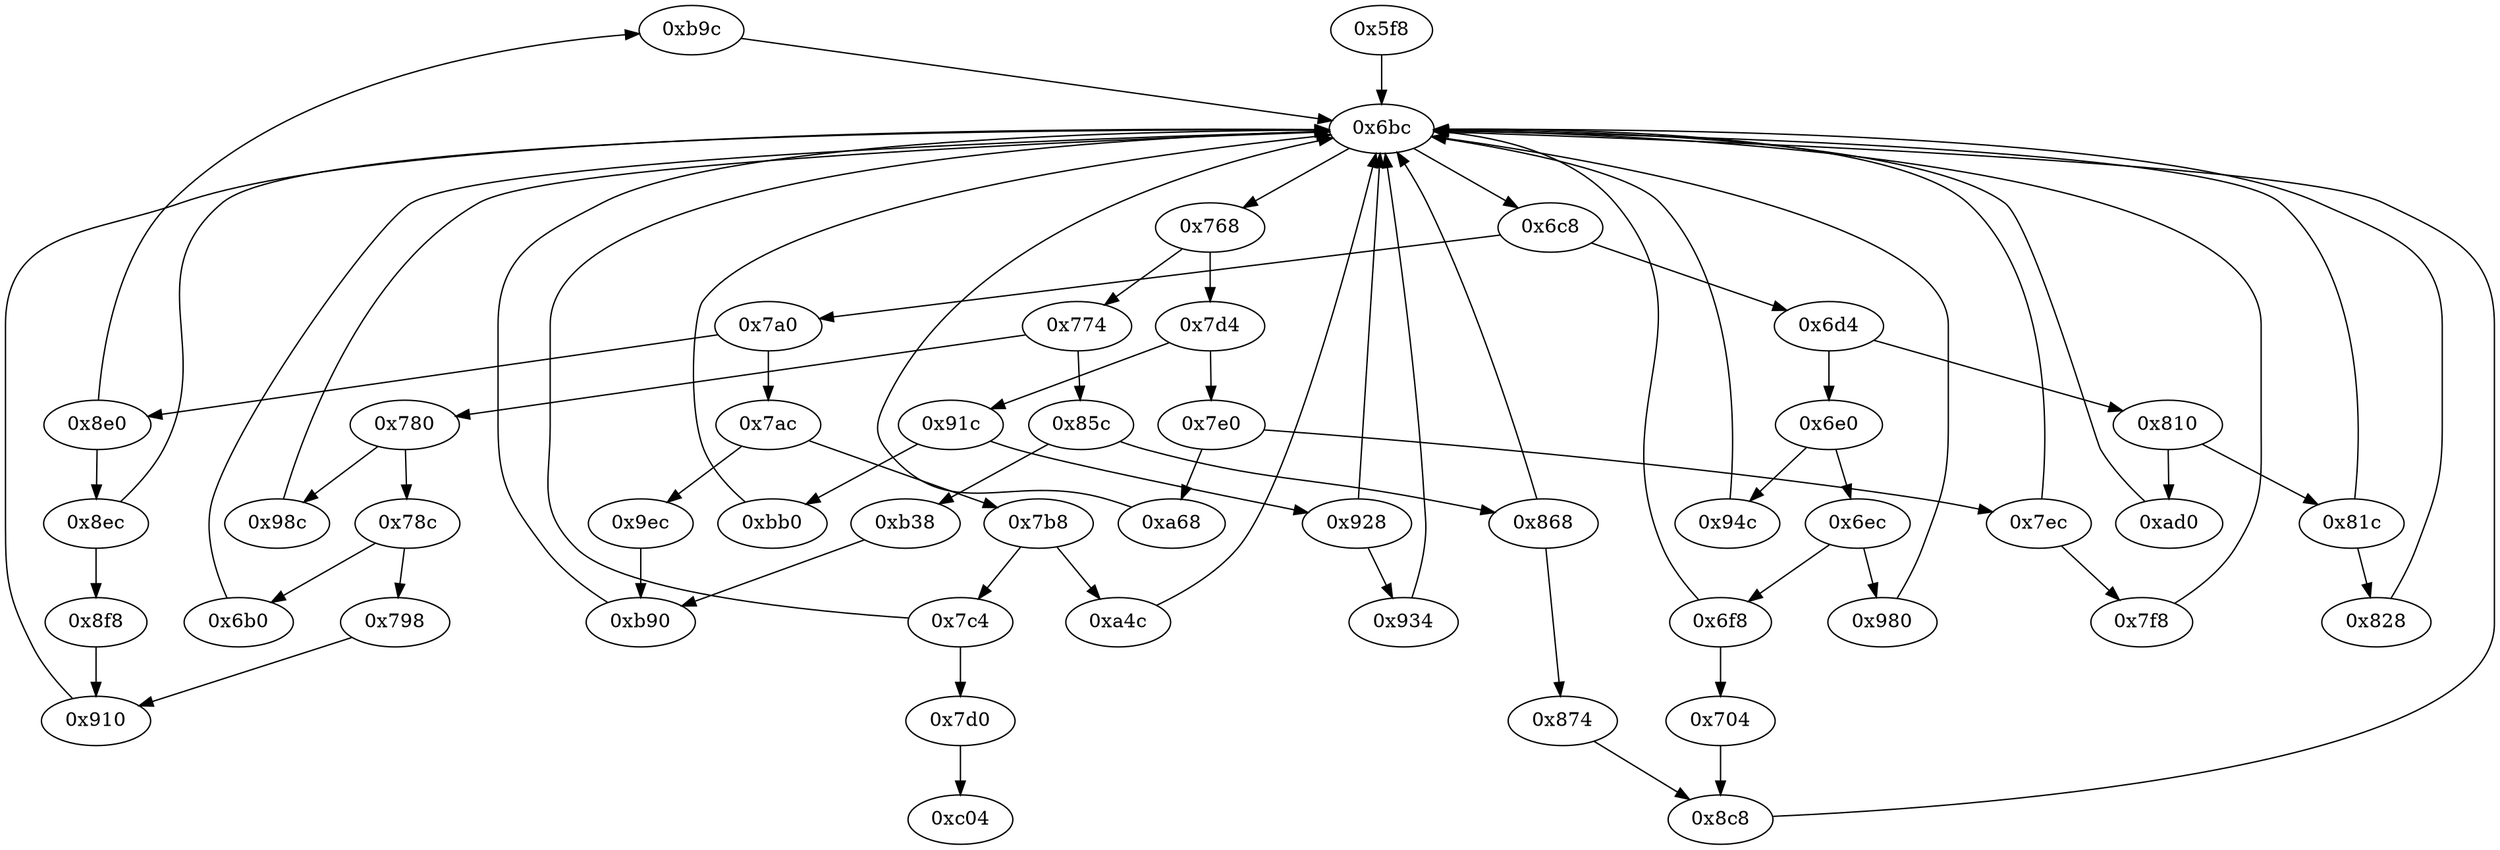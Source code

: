 strict digraph "" {
	"0xb9c"	 [opcode="[u'ldr', u'ldr', u'bl', u'mov', u'b']"];
	"0x6bc"	 [opcode="[u'ldr', u'cmp', u'b']"];
	"0xb9c" -> "0x6bc";
	"0x980"	 [opcode="[u'ldr', u'mov', u'b']"];
	"0x980" -> "0x6bc";
	"0x8ec"	 [opcode="[u'ldr', u'cmp', u'b']"];
	"0x8f8"	 [opcode="[u'ldr', u'ldr', u'ldr', u'sub', u'add', u'add']"];
	"0x8ec" -> "0x8f8";
	"0x8ec" -> "0x6bc";
	"0x780"	 [opcode="[u'ldr', u'cmp', u'b']"];
	"0x78c"	 [opcode="[u'ldr', u'cmp', u'b']"];
	"0x780" -> "0x78c";
	"0x98c"	 [opcode="[u'ldr', u'ldr', u'ldr', u'sub', u'sub', u'add', u'mul', u'mvn', u'ldr', u'orr', u'mov', u'cmn', u'mov', u'ldr', u'cmp', u'mov', \
u'mov', u'mov', u'cmn', u'mov', u'mov', u'teq', u'mov', u'b']"];
	"0x780" -> "0x98c";
	"0x910"	 [opcode="[u'str', u'ldr', u'b']"];
	"0x8f8" -> "0x910";
	"0x7a0"	 [opcode="[u'ldr', u'cmp', u'b']"];
	"0x7ac"	 [opcode="[u'ldr', u'cmp', u'b']"];
	"0x7a0" -> "0x7ac";
	"0x8e0"	 [opcode="[u'ldr', u'cmp', u'b']"];
	"0x7a0" -> "0x8e0";
	"0x9ec"	 [opcode="[u'ldr', u'ldr', u'bl', u'ldr', u'ldr', u'ldr', u'rsb', u'mvn', u'mul', u'eor', u'and', u'ldr', u'ldr', u'mov', u'mov', u'cmp', \
u'mov', u'cmp', u'mov', u'mov', u'cmp', u'mov', u'mov', u'b']"];
	"0xb90"	 [opcode="[u'teq', u'mov', u'b']"];
	"0x9ec" -> "0xb90";
	"0x798"	 [opcode="[u'ldr', u'b']"];
	"0x78c" -> "0x798";
	"0x6b0"	 [opcode="[u'ldr', u'cmp', u'ldr']"];
	"0x78c" -> "0x6b0";
	"0x6e0"	 [opcode="[u'ldr', u'cmp', u'b']"];
	"0x94c"	 [opcode="[u'ldrb', u'ldrb', u'ldr', u'eor', u'tst', u'mov', u'mov', u'cmp', u'mov', u'mov', u'cmp', u'mov', u'b']"];
	"0x6e0" -> "0x94c";
	"0x6ec"	 [opcode="[u'ldr', u'cmp', u'b']"];
	"0x6e0" -> "0x6ec";
	"0x7c4"	 [opcode="[u'ldr', u'cmp', u'b']"];
	"0x7c4" -> "0x6bc";
	"0x7d0"	 [opcode="[u'b']"];
	"0x7c4" -> "0x7d0";
	"0x868"	 [opcode="[u'ldr', u'cmp', u'b']"];
	"0x868" -> "0x6bc";
	"0x874"	 [opcode="[u'ldr', u'ldr', u'mov', u'mul', u'ldr', u'str', u'ldr', u'rsb', u'mvn', u'mul', u'eor', u'and', u'ldr', u'mov', u'mov', u'ldr', \
u'ldr', u'cmp', u'mov', u'teq', u'ldr']"];
	"0x868" -> "0x874";
	"0x6d4"	 [opcode="[u'ldr', u'cmp', u'b']"];
	"0x6d4" -> "0x6e0";
	"0x810"	 [opcode="[u'ldr', u'cmp', u'b']"];
	"0x6d4" -> "0x810";
	"0x6c8"	 [opcode="[u'ldr', u'cmp', u'b']"];
	"0x6c8" -> "0x7a0";
	"0x6c8" -> "0x6d4";
	"0x828"	 [opcode="[u'ldr', u'str', u'ldr', u'str', u'ldr', u'ldr', u'ldrb', u'ldr', u'ldr', u'ldr', u'cmp', u'mov', u'b']"];
	"0x828" -> "0x6bc";
	"0x7e0"	 [opcode="[u'ldr', u'cmp', u'b']"];
	"0xa68"	 [opcode="[u'ldr', u'ldr', u'ldr', u'ldr', u'ldr', u'mov', u'add', u'cmp', u'sub', u'mov', u'sub', u'mul', u'mov', u'mvn', u'orr', u'cmn', \
u'mov', u'teq', u'mov', u'mov', u'cmn', u'mov', u'mov', u'cmp', u'mov', u'b']"];
	"0x7e0" -> "0xa68";
	"0x7ec"	 [opcode="[u'ldr', u'cmp', u'b']"];
	"0x7e0" -> "0x7ec";
	"0x928"	 [opcode="[u'ldr', u'cmp', u'b']"];
	"0x928" -> "0x6bc";
	"0x934"	 [opcode="[u'mov', u'str', u'mov', u'str', u'ldr', u'b']"];
	"0x928" -> "0x934";
	"0x91c"	 [opcode="[u'ldr', u'cmp', u'b']"];
	"0x91c" -> "0x928";
	"0xbb0"	 [opcode="[u'ldr', u'ldr', u'ldr', u'ldr', u'ldr', u'ldr', u'ldr', u'ldr', u'ldr', u'ldr', u'ldr', u'ldr', u'ldr', u'ldr', u'ldr', u'ldr', \
u'ldr', u'ldr', u'ldr', u'ldr', u'b']"];
	"0x91c" -> "0xbb0";
	"0x81c"	 [opcode="[u'ldr', u'cmp', u'b']"];
	"0x81c" -> "0x828";
	"0x81c" -> "0x6bc";
	"0x85c"	 [opcode="[u'ldr', u'cmp', u'b']"];
	"0x85c" -> "0x868";
	"0xb38"	 [opcode="[u'ldr', u'ldr', u'ldr', u'ldr', u'add', u'sub', u'sub', u'mul', u'mvn', u'ldr', u'ldr', u'orr', u'mov', u'cmn', u'mov', u'cmp', \
u'mov', u'mov', u'mov', u'cmn', u'mov', u'mov']"];
	"0x85c" -> "0xb38";
	"0xa68" -> "0x6bc";
	"0x6bc" -> "0x6c8";
	"0x768"	 [opcode="[u'ldr', u'cmp', u'b']"];
	"0x6bc" -> "0x768";
	"0x774"	 [opcode="[u'ldr', u'cmp', u'b']"];
	"0x774" -> "0x780";
	"0x774" -> "0x85c";
	"0x798" -> "0x910";
	"0x7ac" -> "0x9ec";
	"0x7b8"	 [opcode="[u'ldr', u'cmp', u'b']"];
	"0x7ac" -> "0x7b8";
	"0x94c" -> "0x6bc";
	"0x934" -> "0x6bc";
	"0xb38" -> "0xb90";
	"0x6ec" -> "0x980";
	"0x6f8"	 [opcode="[u'ldr', u'cmp', u'b']"];
	"0x6ec" -> "0x6f8";
	"0xb90" -> "0x6bc";
	"0xc04"	 [opcode="[u'mov', u'sub', u'pop']"];
	"0x8c8"	 [opcode="[u'mov', u'cmp', u'mov', u'cmp', u'mov', u'b']"];
	"0x874" -> "0x8c8";
	"0x98c" -> "0x6bc";
	"0x6f8" -> "0x6bc";
	"0x704"	 [opcode="[u'ldr', u'mov', u'cmp', u'mov', u'mov', u'strb', u'ldr', u'ldr', u'ldr', u'sub', u'sub', u'add', u'mul', u'eor', u'and', u'ldr', \
u'mov', u'mov', u'ldr', u'ldr', u'cmp', u'mov', u'teq', u'mov', u'b']"];
	"0x6f8" -> "0x704";
	"0x8e0" -> "0xb9c";
	"0x8e0" -> "0x8ec";
	"0xa4c"	 [opcode="[u'ldr', u'add', u'str', u'ldr', u'str', u'ldr', u'b']"];
	"0xa4c" -> "0x6bc";
	"0x7f8"	 [opcode="[u'ldrb', u'ldr', u'ldr', u'cmp', u'mov', u'b']"];
	"0x7f8" -> "0x6bc";
	"0x7b8" -> "0x7c4";
	"0x7b8" -> "0xa4c";
	"0x910" -> "0x6bc";
	"0x704" -> "0x8c8";
	"0x810" -> "0x81c";
	"0xad0"	 [opcode="[u'ldr', u'mov', u'ldr', u'ldr', u'sub', u'sub', u'add', u'mul', u'mov', u'eor', u'and', u'ldr', u'mov', u'ldr', u'cmp', u'mov', \
u'teq', u'ldr', u'ldr', u'mov', u'cmp', u'mov', u'mov', u'cmp', u'mov', u'b']"];
	"0x810" -> "0xad0";
	"0x7d4"	 [opcode="[u'ldr', u'cmp', u'b']"];
	"0x7d4" -> "0x7e0";
	"0x7d4" -> "0x91c";
	"0x768" -> "0x774";
	"0x768" -> "0x7d4";
	"0x6b0" -> "0x6bc";
	"0x7d0" -> "0xc04";
	"0xbb0" -> "0x6bc";
	"0x7ec" -> "0x6bc";
	"0x7ec" -> "0x7f8";
	"0xad0" -> "0x6bc";
	"0x8c8" -> "0x6bc";
	"0x5f8"	 [opcode="[u'push', u'add', u'sub', u'ldr', u'str', u'mvn', u'ldr', u'sub', u'mul', u'mov', u'eor', u'tst', u'ldr', u'mov', u'mov', u'strb', \
u'ldr', u'cmp', u'mov', u'strb', u'ldr', u'ldr', u'str', u'ldr', u'str', u'ldr', u'str', u'ldr', u'str', u'ldr', u'ldr', u'ldr', \
u'ldr', u'ldr', u'str', u'ldr', u'ldr', u'add', u'str', u'ldr', u'add', u'str', u'str', u'str', u'str', u'b']"];
	"0x5f8" -> "0x6bc";
}
